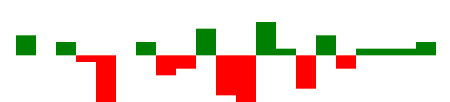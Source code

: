 {
  "$schema": "https://vega.github.io/schema/vega/v5.json",
  "width": 225,
  "height": 40,
  "padding": 0,
  "data": [
    {
      "name": "table",
      "values": [
        {
          "game": "g1",
          "diff": 3
        },
        {
          "game": "g2",
          "diff": 0
        },
        {
          "game": "g3",
          "diff": 2
        },
        {
          "game": "g4",
          "diff": -1
        },
        {
          "game": "g5",
          "diff": -7
        },
        {
          "game": "g6",
          "diff": 0
        },
        {
          "game": "g7",
          "diff": 2
        },
        {
          "game": "g8",
          "diff": -3
        },
        {
          "game": "g9",
          "diff": -2
        },
        {
          "game": "g10",
          "diff": 4
        },
        {
          "game": "g11",
          "diff": -6
        },
        {
          "game": "g12",
          "diff": -7
        },
        {
          "game": "g13",
          "diff": 5
        },
        {
          "game": "g14",
          "diff": 1
        },
        {
          "game": "g15",
          "diff": -5
        },
        {
          "game": "g16",
          "diff": 3
        },
        {
          "game": "g17",
          "diff": -2
        },
        {
          "game": "g18",
          "diff": 1
        },
        {
          "game": "g19",
          "diff": 1
        },
        {
          "game": "g20",
          "diff": 1
        },
        {
          "game": "g21",
          "diff": 2
        }
        

      ]
    }
  ],
  "signals": [
    {
      "name": "tooltip",
      "value": {},
      "on": [
        {
          "events": "rect:mouseover",
          "update": "datum"
        },
        {
          "events": "rect:mouseout",
          "update": "{}"
        }
      ]
    }
  ],
  "scales": [
    {
      "name": "xscale",
      "type": "band",
      "domain": {
        "data": "table",
        "field": "game"
      },
      "range": "width",
      "padding": 0.05,
      "round": true
    },
    {
      "name": "yscale",
      "domain": {
        "data": "table",
        "field": "diff"
      },
      "nice": true,
      "range": "height"
    }
  ],
  "axes": [
    {
      "orient": "bottom",
      "scale": "xscale",
      "labels": false,
      "ticks": false
    },
    {
      "orient": "right",
      "scale": "yscale",
      "labels": false,
      "ticks": false
    }
  ],
  "marks": [
    {
      "type": "rect",
      "from": {
        "data": "table"
      },
      "encode": {
        "enter": {
          "x": {
            "scale": "xscale",
            "field": "game"
          },
          "width": {
            "scale": "xscale",
            "band": 1
          },
          "y": {
            "scale": "yscale",
            "field": "diff"
          },
          "y2": {
            "scale": "yscale",
            "value": 0
          },
          "fill": [
            {
              "test": "datum.diff > 0",
              "value": "green"
            },
            {
              "value": "red"
            }
          ]
        },
        "update": {
          "fill": [
            {
              "test": "datum.diff > 0",
              "value": "green"
            },
            {
              "value": "red"
            }
          ]
        },
        "hover": {
          "fill": {
            "value": "black"
          }
        }
      }
    },
    {
      "type": "text",
      "encode": {
        "enter": {
          "align": {
            "value": "center"
          },
          "baseline": {
            "value": "bottom"
          },
          "fill": {
            "value": "#333"
          }
        },
        "update": {
          "x": {
            "scale": "xscale",
            "signal": "tooltip.game",
            "band": 0.5
          },
          "y": {
            "scale": "yscale",
            "signal": "tooltip.diff",
            "offset": 0.05
          },
          "text": {
            "signal": "tooltip.diff"
          },
          "fillOpacity": [
            {
              "test": "datum === tooltip",
              "value": 0
            },
            {
              "value": 1
            }
          ]
        }
      }
    }
  ],
  "config": {}
}
